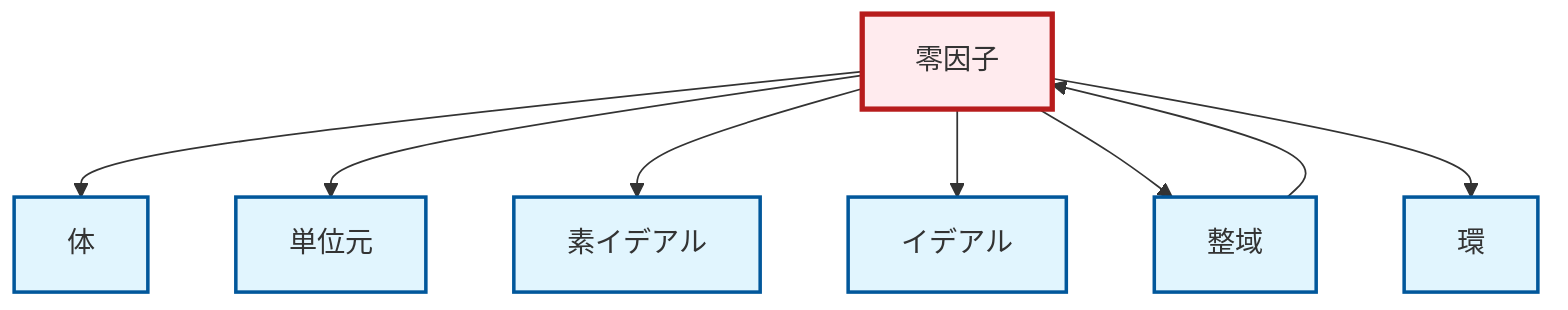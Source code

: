 graph TD
    classDef definition fill:#e1f5fe,stroke:#01579b,stroke-width:2px
    classDef theorem fill:#f3e5f5,stroke:#4a148c,stroke-width:2px
    classDef axiom fill:#fff3e0,stroke:#e65100,stroke-width:2px
    classDef example fill:#e8f5e9,stroke:#1b5e20,stroke-width:2px
    classDef current fill:#ffebee,stroke:#b71c1c,stroke-width:3px
    def-zero-divisor["零因子"]:::definition
    def-prime-ideal["素イデアル"]:::definition
    def-identity-element["単位元"]:::definition
    def-integral-domain["整域"]:::definition
    def-ideal["イデアル"]:::definition
    def-ring["環"]:::definition
    def-field["体"]:::definition
    def-zero-divisor --> def-field
    def-integral-domain --> def-zero-divisor
    def-zero-divisor --> def-identity-element
    def-zero-divisor --> def-prime-ideal
    def-zero-divisor --> def-ideal
    def-zero-divisor --> def-integral-domain
    def-zero-divisor --> def-ring
    class def-zero-divisor current